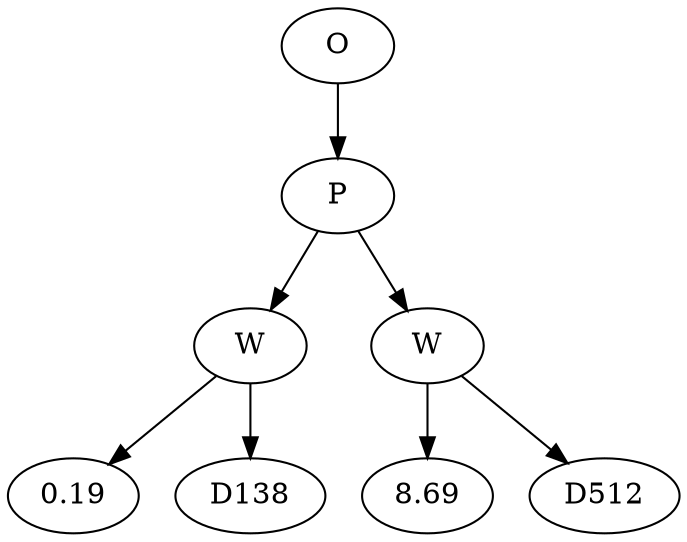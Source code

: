 // Tree
digraph {
	17485211 [label=O]
	17485212 [label=P]
	17485211 -> 17485212
	17485213 [label=W]
	17485212 -> 17485213
	17485214 [label=0.19]
	17485213 -> 17485214
	17485215 [label=D138]
	17485213 -> 17485215
	17485216 [label=W]
	17485212 -> 17485216
	17485217 [label=8.69]
	17485216 -> 17485217
	17485218 [label=D512]
	17485216 -> 17485218
}
